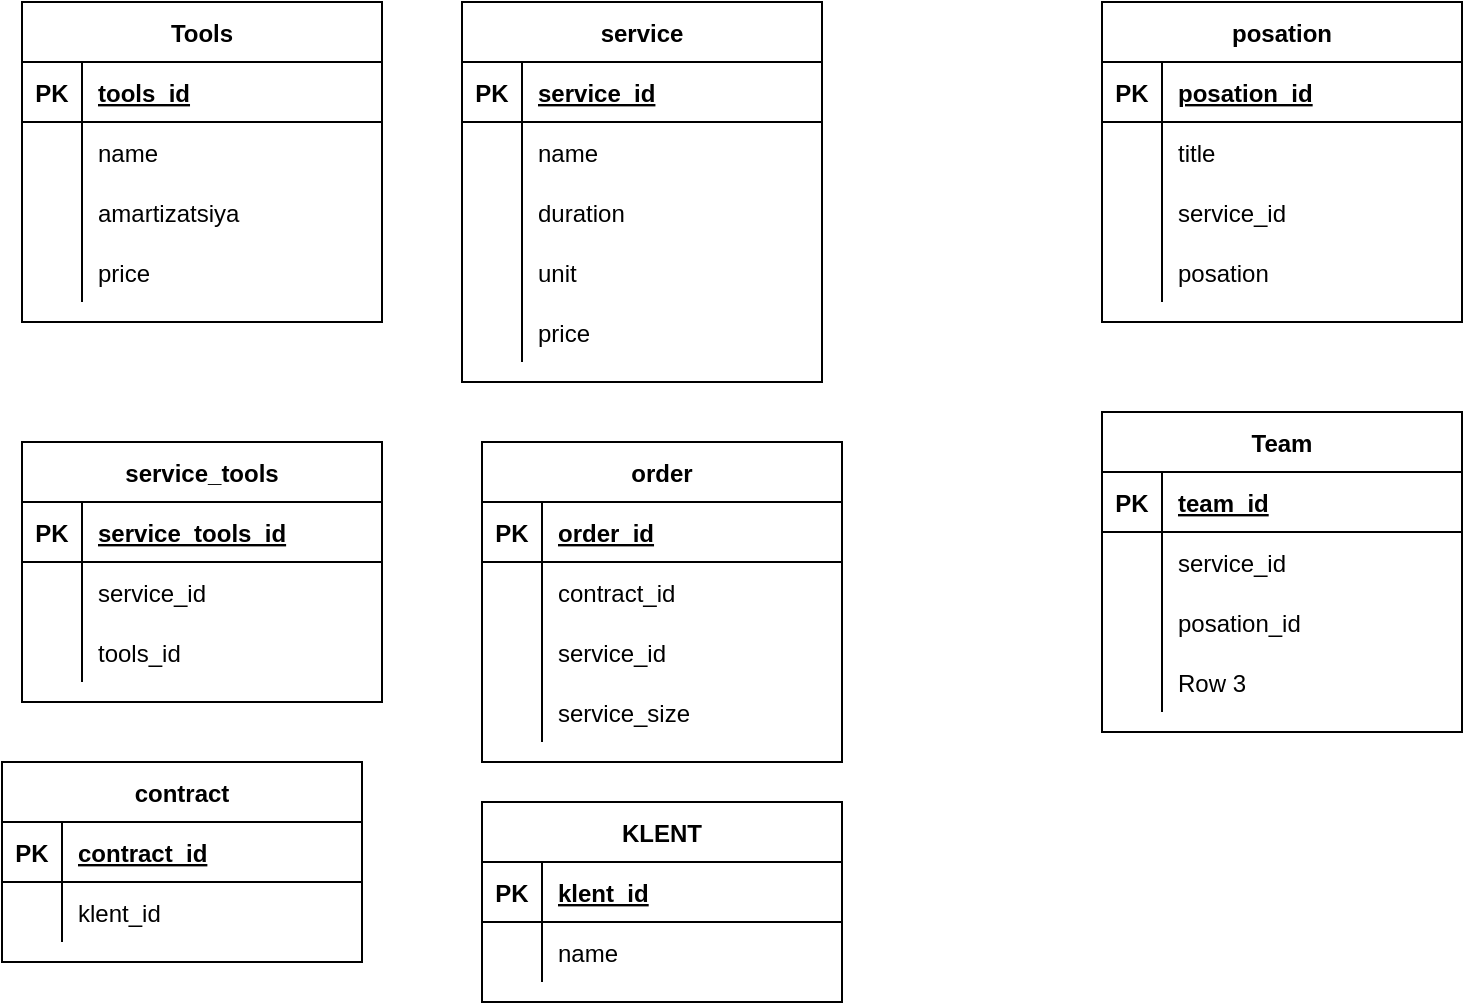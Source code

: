 <mxfile version="18.0.1" type="device"><diagram id="w4tWnw_JtKsf6p1uLw50" name="Page-1"><mxGraphModel dx="1502" dy="718" grid="1" gridSize="10" guides="1" tooltips="1" connect="1" arrows="1" fold="1" page="1" pageScale="1" pageWidth="1169" pageHeight="1654" math="0" shadow="0"><root><mxCell id="0"/><mxCell id="1" parent="0"/><mxCell id="jCvCMjVrfcg8PpzobO8y-1" value="Tools" style="shape=table;startSize=30;container=1;collapsible=1;childLayout=tableLayout;fixedRows=1;rowLines=0;fontStyle=1;align=center;resizeLast=1;" parent="1" vertex="1"><mxGeometry x="110" y="140" width="180" height="160" as="geometry"/></mxCell><mxCell id="jCvCMjVrfcg8PpzobO8y-2" value="" style="shape=tableRow;horizontal=0;startSize=0;swimlaneHead=0;swimlaneBody=0;fillColor=none;collapsible=0;dropTarget=0;points=[[0,0.5],[1,0.5]];portConstraint=eastwest;top=0;left=0;right=0;bottom=1;" parent="jCvCMjVrfcg8PpzobO8y-1" vertex="1"><mxGeometry y="30" width="180" height="30" as="geometry"/></mxCell><mxCell id="jCvCMjVrfcg8PpzobO8y-3" value="PK" style="shape=partialRectangle;connectable=0;fillColor=none;top=0;left=0;bottom=0;right=0;fontStyle=1;overflow=hidden;" parent="jCvCMjVrfcg8PpzobO8y-2" vertex="1"><mxGeometry width="30" height="30" as="geometry"><mxRectangle width="30" height="30" as="alternateBounds"/></mxGeometry></mxCell><mxCell id="jCvCMjVrfcg8PpzobO8y-4" value="tools_id" style="shape=partialRectangle;connectable=0;fillColor=none;top=0;left=0;bottom=0;right=0;align=left;spacingLeft=6;fontStyle=5;overflow=hidden;" parent="jCvCMjVrfcg8PpzobO8y-2" vertex="1"><mxGeometry x="30" width="150" height="30" as="geometry"><mxRectangle width="150" height="30" as="alternateBounds"/></mxGeometry></mxCell><mxCell id="jCvCMjVrfcg8PpzobO8y-5" value="" style="shape=tableRow;horizontal=0;startSize=0;swimlaneHead=0;swimlaneBody=0;fillColor=none;collapsible=0;dropTarget=0;points=[[0,0.5],[1,0.5]];portConstraint=eastwest;top=0;left=0;right=0;bottom=0;" parent="jCvCMjVrfcg8PpzobO8y-1" vertex="1"><mxGeometry y="60" width="180" height="30" as="geometry"/></mxCell><mxCell id="jCvCMjVrfcg8PpzobO8y-6" value="" style="shape=partialRectangle;connectable=0;fillColor=none;top=0;left=0;bottom=0;right=0;editable=1;overflow=hidden;" parent="jCvCMjVrfcg8PpzobO8y-5" vertex="1"><mxGeometry width="30" height="30" as="geometry"><mxRectangle width="30" height="30" as="alternateBounds"/></mxGeometry></mxCell><mxCell id="jCvCMjVrfcg8PpzobO8y-7" value="name" style="shape=partialRectangle;connectable=0;fillColor=none;top=0;left=0;bottom=0;right=0;align=left;spacingLeft=6;overflow=hidden;" parent="jCvCMjVrfcg8PpzobO8y-5" vertex="1"><mxGeometry x="30" width="150" height="30" as="geometry"><mxRectangle width="150" height="30" as="alternateBounds"/></mxGeometry></mxCell><mxCell id="jCvCMjVrfcg8PpzobO8y-8" value="" style="shape=tableRow;horizontal=0;startSize=0;swimlaneHead=0;swimlaneBody=0;fillColor=none;collapsible=0;dropTarget=0;points=[[0,0.5],[1,0.5]];portConstraint=eastwest;top=0;left=0;right=0;bottom=0;" parent="jCvCMjVrfcg8PpzobO8y-1" vertex="1"><mxGeometry y="90" width="180" height="30" as="geometry"/></mxCell><mxCell id="jCvCMjVrfcg8PpzobO8y-9" value="" style="shape=partialRectangle;connectable=0;fillColor=none;top=0;left=0;bottom=0;right=0;editable=1;overflow=hidden;" parent="jCvCMjVrfcg8PpzobO8y-8" vertex="1"><mxGeometry width="30" height="30" as="geometry"><mxRectangle width="30" height="30" as="alternateBounds"/></mxGeometry></mxCell><mxCell id="jCvCMjVrfcg8PpzobO8y-10" value="amartizatsiya" style="shape=partialRectangle;connectable=0;fillColor=none;top=0;left=0;bottom=0;right=0;align=left;spacingLeft=6;overflow=hidden;" parent="jCvCMjVrfcg8PpzobO8y-8" vertex="1"><mxGeometry x="30" width="150" height="30" as="geometry"><mxRectangle width="150" height="30" as="alternateBounds"/></mxGeometry></mxCell><mxCell id="jCvCMjVrfcg8PpzobO8y-11" value="" style="shape=tableRow;horizontal=0;startSize=0;swimlaneHead=0;swimlaneBody=0;fillColor=none;collapsible=0;dropTarget=0;points=[[0,0.5],[1,0.5]];portConstraint=eastwest;top=0;left=0;right=0;bottom=0;" parent="jCvCMjVrfcg8PpzobO8y-1" vertex="1"><mxGeometry y="120" width="180" height="30" as="geometry"/></mxCell><mxCell id="jCvCMjVrfcg8PpzobO8y-12" value="" style="shape=partialRectangle;connectable=0;fillColor=none;top=0;left=0;bottom=0;right=0;editable=1;overflow=hidden;" parent="jCvCMjVrfcg8PpzobO8y-11" vertex="1"><mxGeometry width="30" height="30" as="geometry"><mxRectangle width="30" height="30" as="alternateBounds"/></mxGeometry></mxCell><mxCell id="jCvCMjVrfcg8PpzobO8y-13" value="price" style="shape=partialRectangle;connectable=0;fillColor=none;top=0;left=0;bottom=0;right=0;align=left;spacingLeft=6;overflow=hidden;" parent="jCvCMjVrfcg8PpzobO8y-11" vertex="1"><mxGeometry x="30" width="150" height="30" as="geometry"><mxRectangle width="150" height="30" as="alternateBounds"/></mxGeometry></mxCell><mxCell id="jCvCMjVrfcg8PpzobO8y-14" value="service_tools" style="shape=table;startSize=30;container=1;collapsible=1;childLayout=tableLayout;fixedRows=1;rowLines=0;fontStyle=1;align=center;resizeLast=1;" parent="1" vertex="1"><mxGeometry x="110" y="360" width="180" height="130" as="geometry"/></mxCell><mxCell id="jCvCMjVrfcg8PpzobO8y-15" value="" style="shape=tableRow;horizontal=0;startSize=0;swimlaneHead=0;swimlaneBody=0;fillColor=none;collapsible=0;dropTarget=0;points=[[0,0.5],[1,0.5]];portConstraint=eastwest;top=0;left=0;right=0;bottom=1;" parent="jCvCMjVrfcg8PpzobO8y-14" vertex="1"><mxGeometry y="30" width="180" height="30" as="geometry"/></mxCell><mxCell id="jCvCMjVrfcg8PpzobO8y-16" value="PK" style="shape=partialRectangle;connectable=0;fillColor=none;top=0;left=0;bottom=0;right=0;fontStyle=1;overflow=hidden;" parent="jCvCMjVrfcg8PpzobO8y-15" vertex="1"><mxGeometry width="30" height="30" as="geometry"><mxRectangle width="30" height="30" as="alternateBounds"/></mxGeometry></mxCell><mxCell id="jCvCMjVrfcg8PpzobO8y-17" value="service_tools_id" style="shape=partialRectangle;connectable=0;fillColor=none;top=0;left=0;bottom=0;right=0;align=left;spacingLeft=6;fontStyle=5;overflow=hidden;" parent="jCvCMjVrfcg8PpzobO8y-15" vertex="1"><mxGeometry x="30" width="150" height="30" as="geometry"><mxRectangle width="150" height="30" as="alternateBounds"/></mxGeometry></mxCell><mxCell id="jCvCMjVrfcg8PpzobO8y-18" value="" style="shape=tableRow;horizontal=0;startSize=0;swimlaneHead=0;swimlaneBody=0;fillColor=none;collapsible=0;dropTarget=0;points=[[0,0.5],[1,0.5]];portConstraint=eastwest;top=0;left=0;right=0;bottom=0;" parent="jCvCMjVrfcg8PpzobO8y-14" vertex="1"><mxGeometry y="60" width="180" height="30" as="geometry"/></mxCell><mxCell id="jCvCMjVrfcg8PpzobO8y-19" value="" style="shape=partialRectangle;connectable=0;fillColor=none;top=0;left=0;bottom=0;right=0;editable=1;overflow=hidden;" parent="jCvCMjVrfcg8PpzobO8y-18" vertex="1"><mxGeometry width="30" height="30" as="geometry"><mxRectangle width="30" height="30" as="alternateBounds"/></mxGeometry></mxCell><mxCell id="jCvCMjVrfcg8PpzobO8y-20" value="service_id" style="shape=partialRectangle;connectable=0;fillColor=none;top=0;left=0;bottom=0;right=0;align=left;spacingLeft=6;overflow=hidden;" parent="jCvCMjVrfcg8PpzobO8y-18" vertex="1"><mxGeometry x="30" width="150" height="30" as="geometry"><mxRectangle width="150" height="30" as="alternateBounds"/></mxGeometry></mxCell><mxCell id="jCvCMjVrfcg8PpzobO8y-21" value="" style="shape=tableRow;horizontal=0;startSize=0;swimlaneHead=0;swimlaneBody=0;fillColor=none;collapsible=0;dropTarget=0;points=[[0,0.5],[1,0.5]];portConstraint=eastwest;top=0;left=0;right=0;bottom=0;" parent="jCvCMjVrfcg8PpzobO8y-14" vertex="1"><mxGeometry y="90" width="180" height="30" as="geometry"/></mxCell><mxCell id="jCvCMjVrfcg8PpzobO8y-22" value="" style="shape=partialRectangle;connectable=0;fillColor=none;top=0;left=0;bottom=0;right=0;editable=1;overflow=hidden;" parent="jCvCMjVrfcg8PpzobO8y-21" vertex="1"><mxGeometry width="30" height="30" as="geometry"><mxRectangle width="30" height="30" as="alternateBounds"/></mxGeometry></mxCell><mxCell id="jCvCMjVrfcg8PpzobO8y-23" value="tools_id" style="shape=partialRectangle;connectable=0;fillColor=none;top=0;left=0;bottom=0;right=0;align=left;spacingLeft=6;overflow=hidden;" parent="jCvCMjVrfcg8PpzobO8y-21" vertex="1"><mxGeometry x="30" width="150" height="30" as="geometry"><mxRectangle width="150" height="30" as="alternateBounds"/></mxGeometry></mxCell><mxCell id="jCvCMjVrfcg8PpzobO8y-27" value="contract" style="shape=table;startSize=30;container=1;collapsible=1;childLayout=tableLayout;fixedRows=1;rowLines=0;fontStyle=1;align=center;resizeLast=1;" parent="1" vertex="1"><mxGeometry x="100" y="520" width="180" height="100" as="geometry"/></mxCell><mxCell id="jCvCMjVrfcg8PpzobO8y-28" value="" style="shape=tableRow;horizontal=0;startSize=0;swimlaneHead=0;swimlaneBody=0;fillColor=none;collapsible=0;dropTarget=0;points=[[0,0.5],[1,0.5]];portConstraint=eastwest;top=0;left=0;right=0;bottom=1;" parent="jCvCMjVrfcg8PpzobO8y-27" vertex="1"><mxGeometry y="30" width="180" height="30" as="geometry"/></mxCell><mxCell id="jCvCMjVrfcg8PpzobO8y-29" value="PK" style="shape=partialRectangle;connectable=0;fillColor=none;top=0;left=0;bottom=0;right=0;fontStyle=1;overflow=hidden;" parent="jCvCMjVrfcg8PpzobO8y-28" vertex="1"><mxGeometry width="30" height="30" as="geometry"><mxRectangle width="30" height="30" as="alternateBounds"/></mxGeometry></mxCell><mxCell id="jCvCMjVrfcg8PpzobO8y-30" value="contract_id" style="shape=partialRectangle;connectable=0;fillColor=none;top=0;left=0;bottom=0;right=0;align=left;spacingLeft=6;fontStyle=5;overflow=hidden;" parent="jCvCMjVrfcg8PpzobO8y-28" vertex="1"><mxGeometry x="30" width="150" height="30" as="geometry"><mxRectangle width="150" height="30" as="alternateBounds"/></mxGeometry></mxCell><mxCell id="jCvCMjVrfcg8PpzobO8y-31" value="" style="shape=tableRow;horizontal=0;startSize=0;swimlaneHead=0;swimlaneBody=0;fillColor=none;collapsible=0;dropTarget=0;points=[[0,0.5],[1,0.5]];portConstraint=eastwest;top=0;left=0;right=0;bottom=0;" parent="jCvCMjVrfcg8PpzobO8y-27" vertex="1"><mxGeometry y="60" width="180" height="30" as="geometry"/></mxCell><mxCell id="jCvCMjVrfcg8PpzobO8y-32" value="" style="shape=partialRectangle;connectable=0;fillColor=none;top=0;left=0;bottom=0;right=0;editable=1;overflow=hidden;" parent="jCvCMjVrfcg8PpzobO8y-31" vertex="1"><mxGeometry width="30" height="30" as="geometry"><mxRectangle width="30" height="30" as="alternateBounds"/></mxGeometry></mxCell><mxCell id="jCvCMjVrfcg8PpzobO8y-33" value="klent_id" style="shape=partialRectangle;connectable=0;fillColor=none;top=0;left=0;bottom=0;right=0;align=left;spacingLeft=6;overflow=hidden;" parent="jCvCMjVrfcg8PpzobO8y-31" vertex="1"><mxGeometry x="30" width="150" height="30" as="geometry"><mxRectangle width="150" height="30" as="alternateBounds"/></mxGeometry></mxCell><mxCell id="jCvCMjVrfcg8PpzobO8y-40" value="service" style="shape=table;startSize=30;container=1;collapsible=1;childLayout=tableLayout;fixedRows=1;rowLines=0;fontStyle=1;align=center;resizeLast=1;" parent="1" vertex="1"><mxGeometry x="330" y="140" width="180" height="190" as="geometry"/></mxCell><mxCell id="jCvCMjVrfcg8PpzobO8y-41" value="" style="shape=tableRow;horizontal=0;startSize=0;swimlaneHead=0;swimlaneBody=0;fillColor=none;collapsible=0;dropTarget=0;points=[[0,0.5],[1,0.5]];portConstraint=eastwest;top=0;left=0;right=0;bottom=1;" parent="jCvCMjVrfcg8PpzobO8y-40" vertex="1"><mxGeometry y="30" width="180" height="30" as="geometry"/></mxCell><mxCell id="jCvCMjVrfcg8PpzobO8y-42" value="PK" style="shape=partialRectangle;connectable=0;fillColor=none;top=0;left=0;bottom=0;right=0;fontStyle=1;overflow=hidden;" parent="jCvCMjVrfcg8PpzobO8y-41" vertex="1"><mxGeometry width="30" height="30" as="geometry"><mxRectangle width="30" height="30" as="alternateBounds"/></mxGeometry></mxCell><mxCell id="jCvCMjVrfcg8PpzobO8y-43" value="service_id" style="shape=partialRectangle;connectable=0;fillColor=none;top=0;left=0;bottom=0;right=0;align=left;spacingLeft=6;fontStyle=5;overflow=hidden;" parent="jCvCMjVrfcg8PpzobO8y-41" vertex="1"><mxGeometry x="30" width="150" height="30" as="geometry"><mxRectangle width="150" height="30" as="alternateBounds"/></mxGeometry></mxCell><mxCell id="jCvCMjVrfcg8PpzobO8y-44" value="" style="shape=tableRow;horizontal=0;startSize=0;swimlaneHead=0;swimlaneBody=0;fillColor=none;collapsible=0;dropTarget=0;points=[[0,0.5],[1,0.5]];portConstraint=eastwest;top=0;left=0;right=0;bottom=0;" parent="jCvCMjVrfcg8PpzobO8y-40" vertex="1"><mxGeometry y="60" width="180" height="30" as="geometry"/></mxCell><mxCell id="jCvCMjVrfcg8PpzobO8y-45" value="" style="shape=partialRectangle;connectable=0;fillColor=none;top=0;left=0;bottom=0;right=0;editable=1;overflow=hidden;" parent="jCvCMjVrfcg8PpzobO8y-44" vertex="1"><mxGeometry width="30" height="30" as="geometry"><mxRectangle width="30" height="30" as="alternateBounds"/></mxGeometry></mxCell><mxCell id="jCvCMjVrfcg8PpzobO8y-46" value="name" style="shape=partialRectangle;connectable=0;fillColor=none;top=0;left=0;bottom=0;right=0;align=left;spacingLeft=6;overflow=hidden;" parent="jCvCMjVrfcg8PpzobO8y-44" vertex="1"><mxGeometry x="30" width="150" height="30" as="geometry"><mxRectangle width="150" height="30" as="alternateBounds"/></mxGeometry></mxCell><mxCell id="jCvCMjVrfcg8PpzobO8y-47" value="" style="shape=tableRow;horizontal=0;startSize=0;swimlaneHead=0;swimlaneBody=0;fillColor=none;collapsible=0;dropTarget=0;points=[[0,0.5],[1,0.5]];portConstraint=eastwest;top=0;left=0;right=0;bottom=0;" parent="jCvCMjVrfcg8PpzobO8y-40" vertex="1"><mxGeometry y="90" width="180" height="30" as="geometry"/></mxCell><mxCell id="jCvCMjVrfcg8PpzobO8y-48" value="" style="shape=partialRectangle;connectable=0;fillColor=none;top=0;left=0;bottom=0;right=0;editable=1;overflow=hidden;" parent="jCvCMjVrfcg8PpzobO8y-47" vertex="1"><mxGeometry width="30" height="30" as="geometry"><mxRectangle width="30" height="30" as="alternateBounds"/></mxGeometry></mxCell><mxCell id="jCvCMjVrfcg8PpzobO8y-49" value="duration" style="shape=partialRectangle;connectable=0;fillColor=none;top=0;left=0;bottom=0;right=0;align=left;spacingLeft=6;overflow=hidden;" parent="jCvCMjVrfcg8PpzobO8y-47" vertex="1"><mxGeometry x="30" width="150" height="30" as="geometry"><mxRectangle width="150" height="30" as="alternateBounds"/></mxGeometry></mxCell><mxCell id="jCvCMjVrfcg8PpzobO8y-50" value="" style="shape=tableRow;horizontal=0;startSize=0;swimlaneHead=0;swimlaneBody=0;fillColor=none;collapsible=0;dropTarget=0;points=[[0,0.5],[1,0.5]];portConstraint=eastwest;top=0;left=0;right=0;bottom=0;" parent="jCvCMjVrfcg8PpzobO8y-40" vertex="1"><mxGeometry y="120" width="180" height="30" as="geometry"/></mxCell><mxCell id="jCvCMjVrfcg8PpzobO8y-51" value="" style="shape=partialRectangle;connectable=0;fillColor=none;top=0;left=0;bottom=0;right=0;editable=1;overflow=hidden;" parent="jCvCMjVrfcg8PpzobO8y-50" vertex="1"><mxGeometry width="30" height="30" as="geometry"><mxRectangle width="30" height="30" as="alternateBounds"/></mxGeometry></mxCell><mxCell id="jCvCMjVrfcg8PpzobO8y-52" value="unit" style="shape=partialRectangle;connectable=0;fillColor=none;top=0;left=0;bottom=0;right=0;align=left;spacingLeft=6;overflow=hidden;" parent="jCvCMjVrfcg8PpzobO8y-50" vertex="1"><mxGeometry x="30" width="150" height="30" as="geometry"><mxRectangle width="150" height="30" as="alternateBounds"/></mxGeometry></mxCell><mxCell id="jCvCMjVrfcg8PpzobO8y-53" value="" style="shape=tableRow;horizontal=0;startSize=0;swimlaneHead=0;swimlaneBody=0;fillColor=none;collapsible=0;dropTarget=0;points=[[0,0.5],[1,0.5]];portConstraint=eastwest;top=0;left=0;right=0;bottom=0;" parent="jCvCMjVrfcg8PpzobO8y-40" vertex="1"><mxGeometry y="150" width="180" height="30" as="geometry"/></mxCell><mxCell id="jCvCMjVrfcg8PpzobO8y-54" value="" style="shape=partialRectangle;connectable=0;fillColor=none;top=0;left=0;bottom=0;right=0;editable=1;overflow=hidden;" parent="jCvCMjVrfcg8PpzobO8y-53" vertex="1"><mxGeometry width="30" height="30" as="geometry"><mxRectangle width="30" height="30" as="alternateBounds"/></mxGeometry></mxCell><mxCell id="jCvCMjVrfcg8PpzobO8y-55" value="price" style="shape=partialRectangle;connectable=0;fillColor=none;top=0;left=0;bottom=0;right=0;align=left;spacingLeft=6;overflow=hidden;" parent="jCvCMjVrfcg8PpzobO8y-53" vertex="1"><mxGeometry x="30" width="150" height="30" as="geometry"><mxRectangle width="150" height="30" as="alternateBounds"/></mxGeometry></mxCell><mxCell id="jCvCMjVrfcg8PpzobO8y-56" value="order" style="shape=table;startSize=30;container=1;collapsible=1;childLayout=tableLayout;fixedRows=1;rowLines=0;fontStyle=1;align=center;resizeLast=1;" parent="1" vertex="1"><mxGeometry x="340" y="360" width="180" height="160" as="geometry"/></mxCell><mxCell id="jCvCMjVrfcg8PpzobO8y-57" value="" style="shape=tableRow;horizontal=0;startSize=0;swimlaneHead=0;swimlaneBody=0;fillColor=none;collapsible=0;dropTarget=0;points=[[0,0.5],[1,0.5]];portConstraint=eastwest;top=0;left=0;right=0;bottom=1;" parent="jCvCMjVrfcg8PpzobO8y-56" vertex="1"><mxGeometry y="30" width="180" height="30" as="geometry"/></mxCell><mxCell id="jCvCMjVrfcg8PpzobO8y-58" value="PK" style="shape=partialRectangle;connectable=0;fillColor=none;top=0;left=0;bottom=0;right=0;fontStyle=1;overflow=hidden;" parent="jCvCMjVrfcg8PpzobO8y-57" vertex="1"><mxGeometry width="30" height="30" as="geometry"><mxRectangle width="30" height="30" as="alternateBounds"/></mxGeometry></mxCell><mxCell id="jCvCMjVrfcg8PpzobO8y-59" value="order_id" style="shape=partialRectangle;connectable=0;fillColor=none;top=0;left=0;bottom=0;right=0;align=left;spacingLeft=6;fontStyle=5;overflow=hidden;" parent="jCvCMjVrfcg8PpzobO8y-57" vertex="1"><mxGeometry x="30" width="150" height="30" as="geometry"><mxRectangle width="150" height="30" as="alternateBounds"/></mxGeometry></mxCell><mxCell id="jCvCMjVrfcg8PpzobO8y-60" value="" style="shape=tableRow;horizontal=0;startSize=0;swimlaneHead=0;swimlaneBody=0;fillColor=none;collapsible=0;dropTarget=0;points=[[0,0.5],[1,0.5]];portConstraint=eastwest;top=0;left=0;right=0;bottom=0;" parent="jCvCMjVrfcg8PpzobO8y-56" vertex="1"><mxGeometry y="60" width="180" height="30" as="geometry"/></mxCell><mxCell id="jCvCMjVrfcg8PpzobO8y-61" value="" style="shape=partialRectangle;connectable=0;fillColor=none;top=0;left=0;bottom=0;right=0;editable=1;overflow=hidden;" parent="jCvCMjVrfcg8PpzobO8y-60" vertex="1"><mxGeometry width="30" height="30" as="geometry"><mxRectangle width="30" height="30" as="alternateBounds"/></mxGeometry></mxCell><mxCell id="jCvCMjVrfcg8PpzobO8y-62" value="contract_id" style="shape=partialRectangle;connectable=0;fillColor=none;top=0;left=0;bottom=0;right=0;align=left;spacingLeft=6;overflow=hidden;" parent="jCvCMjVrfcg8PpzobO8y-60" vertex="1"><mxGeometry x="30" width="150" height="30" as="geometry"><mxRectangle width="150" height="30" as="alternateBounds"/></mxGeometry></mxCell><mxCell id="jCvCMjVrfcg8PpzobO8y-63" value="" style="shape=tableRow;horizontal=0;startSize=0;swimlaneHead=0;swimlaneBody=0;fillColor=none;collapsible=0;dropTarget=0;points=[[0,0.5],[1,0.5]];portConstraint=eastwest;top=0;left=0;right=0;bottom=0;" parent="jCvCMjVrfcg8PpzobO8y-56" vertex="1"><mxGeometry y="90" width="180" height="30" as="geometry"/></mxCell><mxCell id="jCvCMjVrfcg8PpzobO8y-64" value="" style="shape=partialRectangle;connectable=0;fillColor=none;top=0;left=0;bottom=0;right=0;editable=1;overflow=hidden;" parent="jCvCMjVrfcg8PpzobO8y-63" vertex="1"><mxGeometry width="30" height="30" as="geometry"><mxRectangle width="30" height="30" as="alternateBounds"/></mxGeometry></mxCell><mxCell id="jCvCMjVrfcg8PpzobO8y-65" value="service_id" style="shape=partialRectangle;connectable=0;fillColor=none;top=0;left=0;bottom=0;right=0;align=left;spacingLeft=6;overflow=hidden;" parent="jCvCMjVrfcg8PpzobO8y-63" vertex="1"><mxGeometry x="30" width="150" height="30" as="geometry"><mxRectangle width="150" height="30" as="alternateBounds"/></mxGeometry></mxCell><mxCell id="jCvCMjVrfcg8PpzobO8y-66" value="" style="shape=tableRow;horizontal=0;startSize=0;swimlaneHead=0;swimlaneBody=0;fillColor=none;collapsible=0;dropTarget=0;points=[[0,0.5],[1,0.5]];portConstraint=eastwest;top=0;left=0;right=0;bottom=0;" parent="jCvCMjVrfcg8PpzobO8y-56" vertex="1"><mxGeometry y="120" width="180" height="30" as="geometry"/></mxCell><mxCell id="jCvCMjVrfcg8PpzobO8y-67" value="" style="shape=partialRectangle;connectable=0;fillColor=none;top=0;left=0;bottom=0;right=0;editable=1;overflow=hidden;" parent="jCvCMjVrfcg8PpzobO8y-66" vertex="1"><mxGeometry width="30" height="30" as="geometry"><mxRectangle width="30" height="30" as="alternateBounds"/></mxGeometry></mxCell><mxCell id="jCvCMjVrfcg8PpzobO8y-68" value="service_size" style="shape=partialRectangle;connectable=0;fillColor=none;top=0;left=0;bottom=0;right=0;align=left;spacingLeft=6;overflow=hidden;" parent="jCvCMjVrfcg8PpzobO8y-66" vertex="1"><mxGeometry x="30" width="150" height="30" as="geometry"><mxRectangle width="150" height="30" as="alternateBounds"/></mxGeometry></mxCell><mxCell id="jCvCMjVrfcg8PpzobO8y-69" value="KLENT" style="shape=table;startSize=30;container=1;collapsible=1;childLayout=tableLayout;fixedRows=1;rowLines=0;fontStyle=1;align=center;resizeLast=1;" parent="1" vertex="1"><mxGeometry x="340" y="540" width="180" height="100" as="geometry"/></mxCell><mxCell id="jCvCMjVrfcg8PpzobO8y-70" value="" style="shape=tableRow;horizontal=0;startSize=0;swimlaneHead=0;swimlaneBody=0;fillColor=none;collapsible=0;dropTarget=0;points=[[0,0.5],[1,0.5]];portConstraint=eastwest;top=0;left=0;right=0;bottom=1;" parent="jCvCMjVrfcg8PpzobO8y-69" vertex="1"><mxGeometry y="30" width="180" height="30" as="geometry"/></mxCell><mxCell id="jCvCMjVrfcg8PpzobO8y-71" value="PK" style="shape=partialRectangle;connectable=0;fillColor=none;top=0;left=0;bottom=0;right=0;fontStyle=1;overflow=hidden;" parent="jCvCMjVrfcg8PpzobO8y-70" vertex="1"><mxGeometry width="30" height="30" as="geometry"><mxRectangle width="30" height="30" as="alternateBounds"/></mxGeometry></mxCell><mxCell id="jCvCMjVrfcg8PpzobO8y-72" value="klent_id" style="shape=partialRectangle;connectable=0;fillColor=none;top=0;left=0;bottom=0;right=0;align=left;spacingLeft=6;fontStyle=5;overflow=hidden;" parent="jCvCMjVrfcg8PpzobO8y-70" vertex="1"><mxGeometry x="30" width="150" height="30" as="geometry"><mxRectangle width="150" height="30" as="alternateBounds"/></mxGeometry></mxCell><mxCell id="jCvCMjVrfcg8PpzobO8y-73" value="" style="shape=tableRow;horizontal=0;startSize=0;swimlaneHead=0;swimlaneBody=0;fillColor=none;collapsible=0;dropTarget=0;points=[[0,0.5],[1,0.5]];portConstraint=eastwest;top=0;left=0;right=0;bottom=0;" parent="jCvCMjVrfcg8PpzobO8y-69" vertex="1"><mxGeometry y="60" width="180" height="30" as="geometry"/></mxCell><mxCell id="jCvCMjVrfcg8PpzobO8y-74" value="" style="shape=partialRectangle;connectable=0;fillColor=none;top=0;left=0;bottom=0;right=0;editable=1;overflow=hidden;" parent="jCvCMjVrfcg8PpzobO8y-73" vertex="1"><mxGeometry width="30" height="30" as="geometry"><mxRectangle width="30" height="30" as="alternateBounds"/></mxGeometry></mxCell><mxCell id="jCvCMjVrfcg8PpzobO8y-75" value="name" style="shape=partialRectangle;connectable=0;fillColor=none;top=0;left=0;bottom=0;right=0;align=left;spacingLeft=6;overflow=hidden;" parent="jCvCMjVrfcg8PpzobO8y-73" vertex="1"><mxGeometry x="30" width="150" height="30" as="geometry"><mxRectangle width="150" height="30" as="alternateBounds"/></mxGeometry></mxCell><mxCell id="jCvCMjVrfcg8PpzobO8y-82" value="posation" style="shape=table;startSize=30;container=1;collapsible=1;childLayout=tableLayout;fixedRows=1;rowLines=0;fontStyle=1;align=center;resizeLast=1;" parent="1" vertex="1"><mxGeometry x="650" y="140" width="180" height="160" as="geometry"/></mxCell><mxCell id="jCvCMjVrfcg8PpzobO8y-83" value="" style="shape=tableRow;horizontal=0;startSize=0;swimlaneHead=0;swimlaneBody=0;fillColor=none;collapsible=0;dropTarget=0;points=[[0,0.5],[1,0.5]];portConstraint=eastwest;top=0;left=0;right=0;bottom=1;" parent="jCvCMjVrfcg8PpzobO8y-82" vertex="1"><mxGeometry y="30" width="180" height="30" as="geometry"/></mxCell><mxCell id="jCvCMjVrfcg8PpzobO8y-84" value="PK" style="shape=partialRectangle;connectable=0;fillColor=none;top=0;left=0;bottom=0;right=0;fontStyle=1;overflow=hidden;" parent="jCvCMjVrfcg8PpzobO8y-83" vertex="1"><mxGeometry width="30" height="30" as="geometry"><mxRectangle width="30" height="30" as="alternateBounds"/></mxGeometry></mxCell><mxCell id="jCvCMjVrfcg8PpzobO8y-85" value="posation_id" style="shape=partialRectangle;connectable=0;fillColor=none;top=0;left=0;bottom=0;right=0;align=left;spacingLeft=6;fontStyle=5;overflow=hidden;" parent="jCvCMjVrfcg8PpzobO8y-83" vertex="1"><mxGeometry x="30" width="150" height="30" as="geometry"><mxRectangle width="150" height="30" as="alternateBounds"/></mxGeometry></mxCell><mxCell id="jCvCMjVrfcg8PpzobO8y-86" value="" style="shape=tableRow;horizontal=0;startSize=0;swimlaneHead=0;swimlaneBody=0;fillColor=none;collapsible=0;dropTarget=0;points=[[0,0.5],[1,0.5]];portConstraint=eastwest;top=0;left=0;right=0;bottom=0;" parent="jCvCMjVrfcg8PpzobO8y-82" vertex="1"><mxGeometry y="60" width="180" height="30" as="geometry"/></mxCell><mxCell id="jCvCMjVrfcg8PpzobO8y-87" value="" style="shape=partialRectangle;connectable=0;fillColor=none;top=0;left=0;bottom=0;right=0;editable=1;overflow=hidden;" parent="jCvCMjVrfcg8PpzobO8y-86" vertex="1"><mxGeometry width="30" height="30" as="geometry"><mxRectangle width="30" height="30" as="alternateBounds"/></mxGeometry></mxCell><mxCell id="jCvCMjVrfcg8PpzobO8y-88" value="title" style="shape=partialRectangle;connectable=0;fillColor=none;top=0;left=0;bottom=0;right=0;align=left;spacingLeft=6;overflow=hidden;" parent="jCvCMjVrfcg8PpzobO8y-86" vertex="1"><mxGeometry x="30" width="150" height="30" as="geometry"><mxRectangle width="150" height="30" as="alternateBounds"/></mxGeometry></mxCell><mxCell id="jCvCMjVrfcg8PpzobO8y-89" value="" style="shape=tableRow;horizontal=0;startSize=0;swimlaneHead=0;swimlaneBody=0;fillColor=none;collapsible=0;dropTarget=0;points=[[0,0.5],[1,0.5]];portConstraint=eastwest;top=0;left=0;right=0;bottom=0;" parent="jCvCMjVrfcg8PpzobO8y-82" vertex="1"><mxGeometry y="90" width="180" height="30" as="geometry"/></mxCell><mxCell id="jCvCMjVrfcg8PpzobO8y-90" value="" style="shape=partialRectangle;connectable=0;fillColor=none;top=0;left=0;bottom=0;right=0;editable=1;overflow=hidden;" parent="jCvCMjVrfcg8PpzobO8y-89" vertex="1"><mxGeometry width="30" height="30" as="geometry"><mxRectangle width="30" height="30" as="alternateBounds"/></mxGeometry></mxCell><mxCell id="jCvCMjVrfcg8PpzobO8y-91" value="service_id" style="shape=partialRectangle;connectable=0;fillColor=none;top=0;left=0;bottom=0;right=0;align=left;spacingLeft=6;overflow=hidden;" parent="jCvCMjVrfcg8PpzobO8y-89" vertex="1"><mxGeometry x="30" width="150" height="30" as="geometry"><mxRectangle width="150" height="30" as="alternateBounds"/></mxGeometry></mxCell><mxCell id="jCvCMjVrfcg8PpzobO8y-92" value="" style="shape=tableRow;horizontal=0;startSize=0;swimlaneHead=0;swimlaneBody=0;fillColor=none;collapsible=0;dropTarget=0;points=[[0,0.5],[1,0.5]];portConstraint=eastwest;top=0;left=0;right=0;bottom=0;" parent="jCvCMjVrfcg8PpzobO8y-82" vertex="1"><mxGeometry y="120" width="180" height="30" as="geometry"/></mxCell><mxCell id="jCvCMjVrfcg8PpzobO8y-93" value="" style="shape=partialRectangle;connectable=0;fillColor=none;top=0;left=0;bottom=0;right=0;editable=1;overflow=hidden;" parent="jCvCMjVrfcg8PpzobO8y-92" vertex="1"><mxGeometry width="30" height="30" as="geometry"><mxRectangle width="30" height="30" as="alternateBounds"/></mxGeometry></mxCell><mxCell id="jCvCMjVrfcg8PpzobO8y-94" value="posation" style="shape=partialRectangle;connectable=0;fillColor=none;top=0;left=0;bottom=0;right=0;align=left;spacingLeft=6;overflow=hidden;" parent="jCvCMjVrfcg8PpzobO8y-92" vertex="1"><mxGeometry x="30" width="150" height="30" as="geometry"><mxRectangle width="150" height="30" as="alternateBounds"/></mxGeometry></mxCell><mxCell id="jCvCMjVrfcg8PpzobO8y-95" value="Team" style="shape=table;startSize=30;container=1;collapsible=1;childLayout=tableLayout;fixedRows=1;rowLines=0;fontStyle=1;align=center;resizeLast=1;" parent="1" vertex="1"><mxGeometry x="650" y="345" width="180" height="160" as="geometry"/></mxCell><mxCell id="jCvCMjVrfcg8PpzobO8y-96" value="" style="shape=tableRow;horizontal=0;startSize=0;swimlaneHead=0;swimlaneBody=0;fillColor=none;collapsible=0;dropTarget=0;points=[[0,0.5],[1,0.5]];portConstraint=eastwest;top=0;left=0;right=0;bottom=1;" parent="jCvCMjVrfcg8PpzobO8y-95" vertex="1"><mxGeometry y="30" width="180" height="30" as="geometry"/></mxCell><mxCell id="jCvCMjVrfcg8PpzobO8y-97" value="PK" style="shape=partialRectangle;connectable=0;fillColor=none;top=0;left=0;bottom=0;right=0;fontStyle=1;overflow=hidden;" parent="jCvCMjVrfcg8PpzobO8y-96" vertex="1"><mxGeometry width="30" height="30" as="geometry"><mxRectangle width="30" height="30" as="alternateBounds"/></mxGeometry></mxCell><mxCell id="jCvCMjVrfcg8PpzobO8y-98" value="team_id" style="shape=partialRectangle;connectable=0;fillColor=none;top=0;left=0;bottom=0;right=0;align=left;spacingLeft=6;fontStyle=5;overflow=hidden;" parent="jCvCMjVrfcg8PpzobO8y-96" vertex="1"><mxGeometry x="30" width="150" height="30" as="geometry"><mxRectangle width="150" height="30" as="alternateBounds"/></mxGeometry></mxCell><mxCell id="jCvCMjVrfcg8PpzobO8y-99" value="" style="shape=tableRow;horizontal=0;startSize=0;swimlaneHead=0;swimlaneBody=0;fillColor=none;collapsible=0;dropTarget=0;points=[[0,0.5],[1,0.5]];portConstraint=eastwest;top=0;left=0;right=0;bottom=0;" parent="jCvCMjVrfcg8PpzobO8y-95" vertex="1"><mxGeometry y="60" width="180" height="30" as="geometry"/></mxCell><mxCell id="jCvCMjVrfcg8PpzobO8y-100" value="" style="shape=partialRectangle;connectable=0;fillColor=none;top=0;left=0;bottom=0;right=0;editable=1;overflow=hidden;" parent="jCvCMjVrfcg8PpzobO8y-99" vertex="1"><mxGeometry width="30" height="30" as="geometry"><mxRectangle width="30" height="30" as="alternateBounds"/></mxGeometry></mxCell><mxCell id="jCvCMjVrfcg8PpzobO8y-101" value="service_id" style="shape=partialRectangle;connectable=0;fillColor=none;top=0;left=0;bottom=0;right=0;align=left;spacingLeft=6;overflow=hidden;" parent="jCvCMjVrfcg8PpzobO8y-99" vertex="1"><mxGeometry x="30" width="150" height="30" as="geometry"><mxRectangle width="150" height="30" as="alternateBounds"/></mxGeometry></mxCell><mxCell id="jCvCMjVrfcg8PpzobO8y-102" value="" style="shape=tableRow;horizontal=0;startSize=0;swimlaneHead=0;swimlaneBody=0;fillColor=none;collapsible=0;dropTarget=0;points=[[0,0.5],[1,0.5]];portConstraint=eastwest;top=0;left=0;right=0;bottom=0;" parent="jCvCMjVrfcg8PpzobO8y-95" vertex="1"><mxGeometry y="90" width="180" height="30" as="geometry"/></mxCell><mxCell id="jCvCMjVrfcg8PpzobO8y-103" value="" style="shape=partialRectangle;connectable=0;fillColor=none;top=0;left=0;bottom=0;right=0;editable=1;overflow=hidden;" parent="jCvCMjVrfcg8PpzobO8y-102" vertex="1"><mxGeometry width="30" height="30" as="geometry"><mxRectangle width="30" height="30" as="alternateBounds"/></mxGeometry></mxCell><mxCell id="jCvCMjVrfcg8PpzobO8y-104" value="posation_id" style="shape=partialRectangle;connectable=0;fillColor=none;top=0;left=0;bottom=0;right=0;align=left;spacingLeft=6;overflow=hidden;" parent="jCvCMjVrfcg8PpzobO8y-102" vertex="1"><mxGeometry x="30" width="150" height="30" as="geometry"><mxRectangle width="150" height="30" as="alternateBounds"/></mxGeometry></mxCell><mxCell id="jCvCMjVrfcg8PpzobO8y-105" value="" style="shape=tableRow;horizontal=0;startSize=0;swimlaneHead=0;swimlaneBody=0;fillColor=none;collapsible=0;dropTarget=0;points=[[0,0.5],[1,0.5]];portConstraint=eastwest;top=0;left=0;right=0;bottom=0;" parent="jCvCMjVrfcg8PpzobO8y-95" vertex="1"><mxGeometry y="120" width="180" height="30" as="geometry"/></mxCell><mxCell id="jCvCMjVrfcg8PpzobO8y-106" value="" style="shape=partialRectangle;connectable=0;fillColor=none;top=0;left=0;bottom=0;right=0;editable=1;overflow=hidden;" parent="jCvCMjVrfcg8PpzobO8y-105" vertex="1"><mxGeometry width="30" height="30" as="geometry"><mxRectangle width="30" height="30" as="alternateBounds"/></mxGeometry></mxCell><mxCell id="jCvCMjVrfcg8PpzobO8y-107" value="Row 3" style="shape=partialRectangle;connectable=0;fillColor=none;top=0;left=0;bottom=0;right=0;align=left;spacingLeft=6;overflow=hidden;" parent="jCvCMjVrfcg8PpzobO8y-105" vertex="1"><mxGeometry x="30" width="150" height="30" as="geometry"><mxRectangle width="150" height="30" as="alternateBounds"/></mxGeometry></mxCell></root></mxGraphModel></diagram></mxfile>